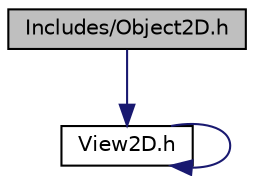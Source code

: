 digraph "Includes/Object2D.h"
{
  edge [fontname="Helvetica",fontsize="10",labelfontname="Helvetica",labelfontsize="10"];
  node [fontname="Helvetica",fontsize="10",shape=record];
  Node0 [label="Includes/Object2D.h",height=0.2,width=0.4,color="black", fillcolor="grey75", style="filled", fontcolor="black"];
  Node0 -> Node1 [color="midnightblue",fontsize="10",style="solid"];
  Node1 [label="View2D.h",height=0.2,width=0.4,color="black", fillcolor="white", style="filled",URL="$_view2_d_8h.html"];
  Node1 -> Node1 [color="midnightblue",fontsize="10",style="solid"];
}
